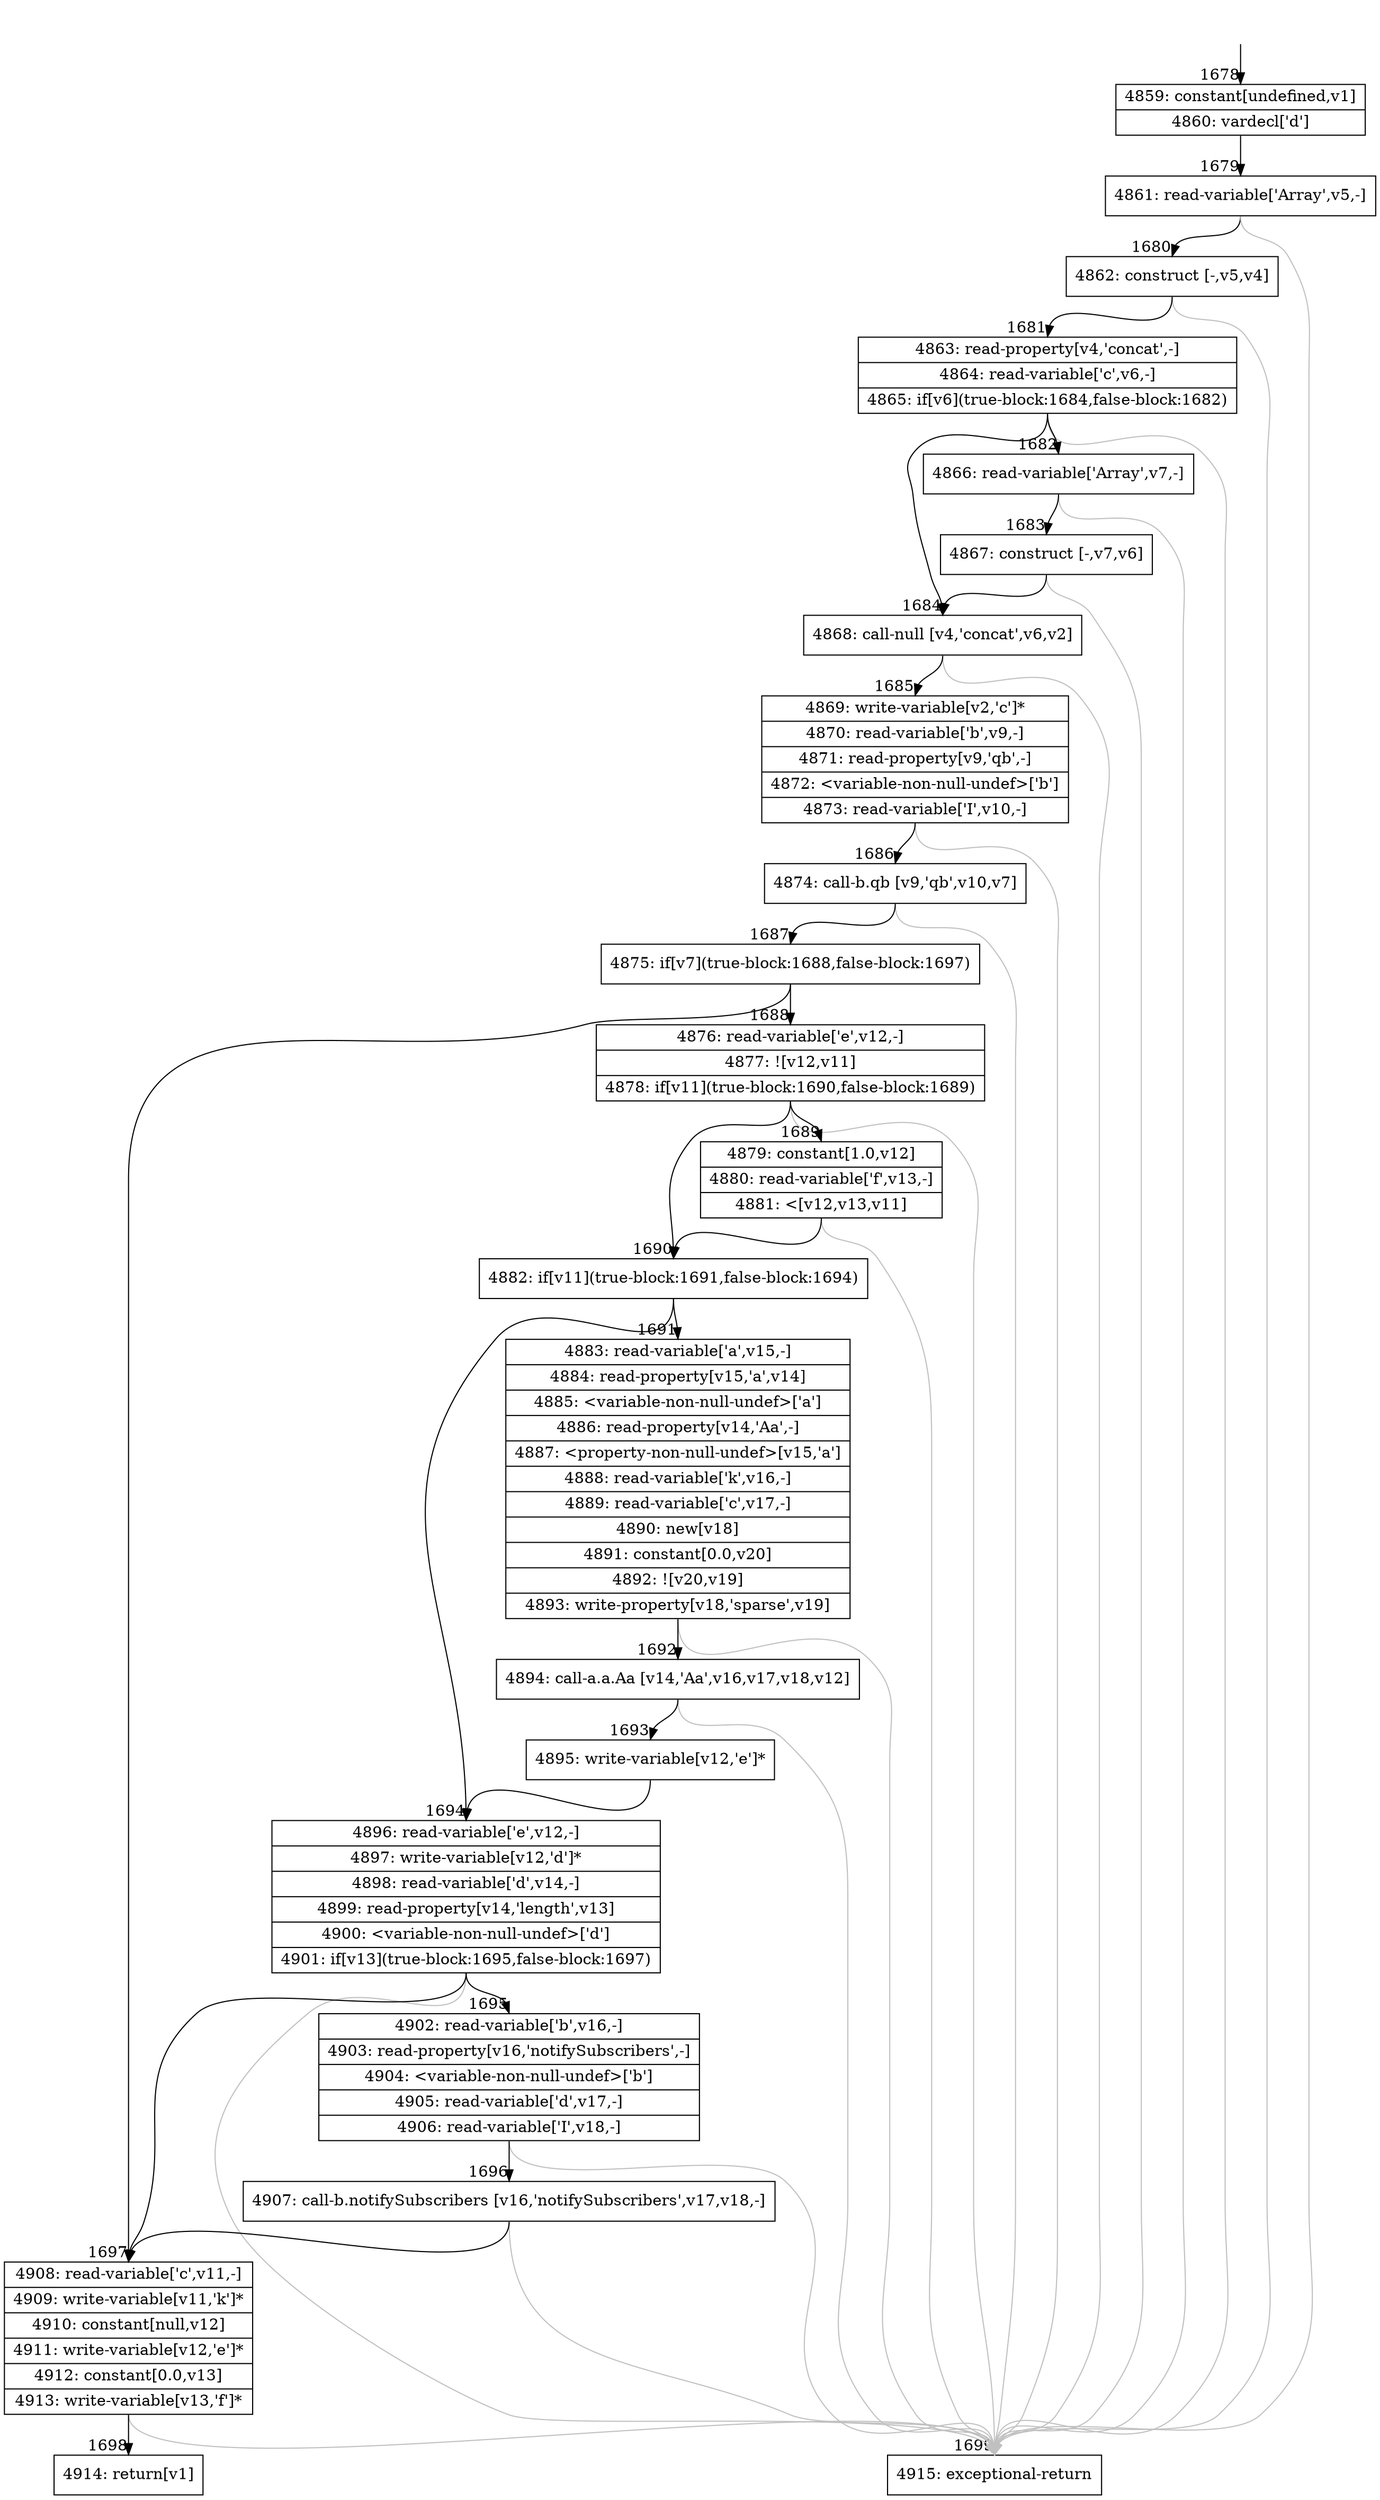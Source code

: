 digraph {
rankdir="TD"
BB_entry151[shape=none,label=""];
BB_entry151 -> BB1678 [tailport=s, headport=n, headlabel="    1678"]
BB1678 [shape=record label="{4859: constant[undefined,v1]|4860: vardecl['d']}" ] 
BB1678 -> BB1679 [tailport=s, headport=n, headlabel="      1679"]
BB1679 [shape=record label="{4861: read-variable['Array',v5,-]}" ] 
BB1679 -> BB1680 [tailport=s, headport=n, headlabel="      1680"]
BB1679 -> BB1699 [tailport=s, headport=n, color=gray, headlabel="      1699"]
BB1680 [shape=record label="{4862: construct [-,v5,v4]}" ] 
BB1680 -> BB1681 [tailport=s, headport=n, headlabel="      1681"]
BB1680 -> BB1699 [tailport=s, headport=n, color=gray]
BB1681 [shape=record label="{4863: read-property[v4,'concat',-]|4864: read-variable['c',v6,-]|4865: if[v6](true-block:1684,false-block:1682)}" ] 
BB1681 -> BB1684 [tailport=s, headport=n, headlabel="      1684"]
BB1681 -> BB1682 [tailport=s, headport=n, headlabel="      1682"]
BB1681 -> BB1699 [tailport=s, headport=n, color=gray]
BB1682 [shape=record label="{4866: read-variable['Array',v7,-]}" ] 
BB1682 -> BB1683 [tailport=s, headport=n, headlabel="      1683"]
BB1682 -> BB1699 [tailport=s, headport=n, color=gray]
BB1683 [shape=record label="{4867: construct [-,v7,v6]}" ] 
BB1683 -> BB1684 [tailport=s, headport=n]
BB1683 -> BB1699 [tailport=s, headport=n, color=gray]
BB1684 [shape=record label="{4868: call-null [v4,'concat',v6,v2]}" ] 
BB1684 -> BB1685 [tailport=s, headport=n, headlabel="      1685"]
BB1684 -> BB1699 [tailport=s, headport=n, color=gray]
BB1685 [shape=record label="{4869: write-variable[v2,'c']*|4870: read-variable['b',v9,-]|4871: read-property[v9,'qb',-]|4872: \<variable-non-null-undef\>['b']|4873: read-variable['I',v10,-]}" ] 
BB1685 -> BB1686 [tailport=s, headport=n, headlabel="      1686"]
BB1685 -> BB1699 [tailport=s, headport=n, color=gray]
BB1686 [shape=record label="{4874: call-b.qb [v9,'qb',v10,v7]}" ] 
BB1686 -> BB1687 [tailport=s, headport=n, headlabel="      1687"]
BB1686 -> BB1699 [tailport=s, headport=n, color=gray]
BB1687 [shape=record label="{4875: if[v7](true-block:1688,false-block:1697)}" ] 
BB1687 -> BB1688 [tailport=s, headport=n, headlabel="      1688"]
BB1687 -> BB1697 [tailport=s, headport=n, headlabel="      1697"]
BB1688 [shape=record label="{4876: read-variable['e',v12,-]|4877: ![v12,v11]|4878: if[v11](true-block:1690,false-block:1689)}" ] 
BB1688 -> BB1690 [tailport=s, headport=n, headlabel="      1690"]
BB1688 -> BB1689 [tailport=s, headport=n, headlabel="      1689"]
BB1688 -> BB1699 [tailport=s, headport=n, color=gray]
BB1689 [shape=record label="{4879: constant[1.0,v12]|4880: read-variable['f',v13,-]|4881: \<[v12,v13,v11]}" ] 
BB1689 -> BB1690 [tailport=s, headport=n]
BB1689 -> BB1699 [tailport=s, headport=n, color=gray]
BB1690 [shape=record label="{4882: if[v11](true-block:1691,false-block:1694)}" ] 
BB1690 -> BB1691 [tailport=s, headport=n, headlabel="      1691"]
BB1690 -> BB1694 [tailport=s, headport=n, headlabel="      1694"]
BB1691 [shape=record label="{4883: read-variable['a',v15,-]|4884: read-property[v15,'a',v14]|4885: \<variable-non-null-undef\>['a']|4886: read-property[v14,'Aa',-]|4887: \<property-non-null-undef\>[v15,'a']|4888: read-variable['k',v16,-]|4889: read-variable['c',v17,-]|4890: new[v18]|4891: constant[0.0,v20]|4892: ![v20,v19]|4893: write-property[v18,'sparse',v19]}" ] 
BB1691 -> BB1692 [tailport=s, headport=n, headlabel="      1692"]
BB1691 -> BB1699 [tailport=s, headport=n, color=gray]
BB1692 [shape=record label="{4894: call-a.a.Aa [v14,'Aa',v16,v17,v18,v12]}" ] 
BB1692 -> BB1693 [tailport=s, headport=n, headlabel="      1693"]
BB1692 -> BB1699 [tailport=s, headport=n, color=gray]
BB1693 [shape=record label="{4895: write-variable[v12,'e']*}" ] 
BB1693 -> BB1694 [tailport=s, headport=n]
BB1694 [shape=record label="{4896: read-variable['e',v12,-]|4897: write-variable[v12,'d']*|4898: read-variable['d',v14,-]|4899: read-property[v14,'length',v13]|4900: \<variable-non-null-undef\>['d']|4901: if[v13](true-block:1695,false-block:1697)}" ] 
BB1694 -> BB1697 [tailport=s, headport=n]
BB1694 -> BB1695 [tailport=s, headport=n, headlabel="      1695"]
BB1694 -> BB1699 [tailport=s, headport=n, color=gray]
BB1695 [shape=record label="{4902: read-variable['b',v16,-]|4903: read-property[v16,'notifySubscribers',-]|4904: \<variable-non-null-undef\>['b']|4905: read-variable['d',v17,-]|4906: read-variable['I',v18,-]}" ] 
BB1695 -> BB1696 [tailport=s, headport=n, headlabel="      1696"]
BB1695 -> BB1699 [tailport=s, headport=n, color=gray]
BB1696 [shape=record label="{4907: call-b.notifySubscribers [v16,'notifySubscribers',v17,v18,-]}" ] 
BB1696 -> BB1697 [tailport=s, headport=n]
BB1696 -> BB1699 [tailport=s, headport=n, color=gray]
BB1697 [shape=record label="{4908: read-variable['c',v11,-]|4909: write-variable[v11,'k']*|4910: constant[null,v12]|4911: write-variable[v12,'e']*|4912: constant[0.0,v13]|4913: write-variable[v13,'f']*}" ] 
BB1697 -> BB1698 [tailport=s, headport=n, headlabel="      1698"]
BB1697 -> BB1699 [tailport=s, headport=n, color=gray]
BB1698 [shape=record label="{4914: return[v1]}" ] 
BB1699 [shape=record label="{4915: exceptional-return}" ] 
}
